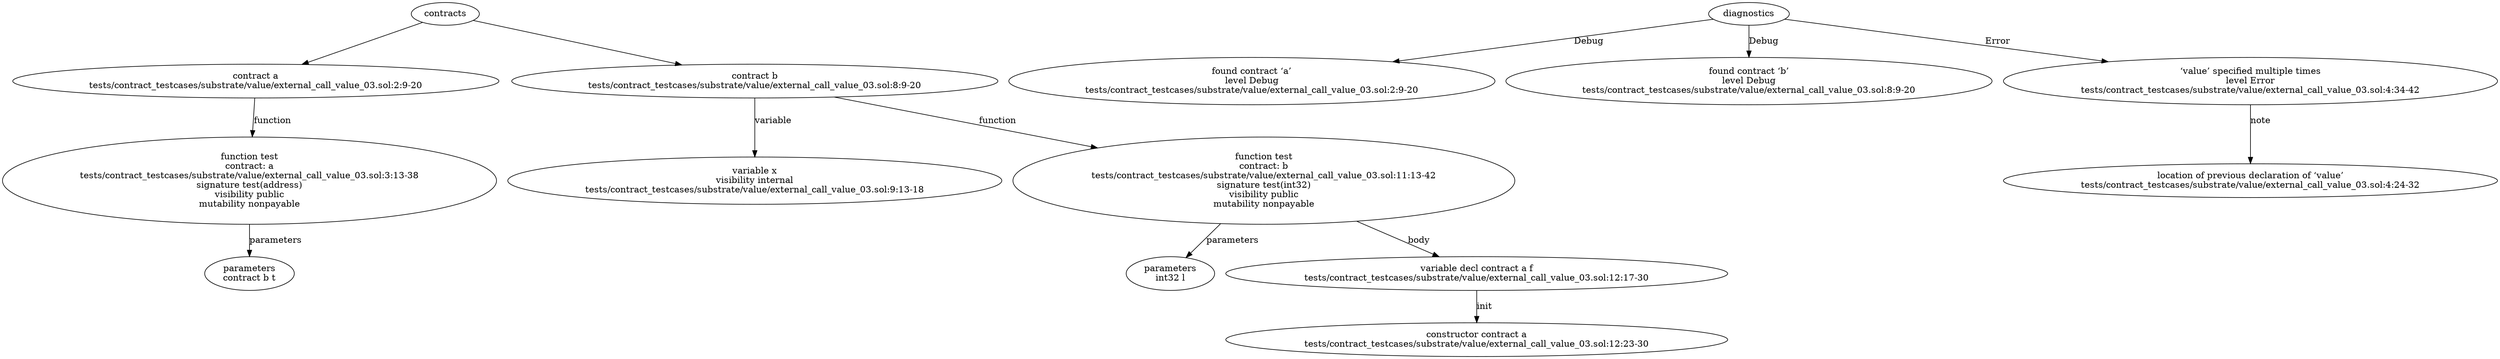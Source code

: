 strict digraph "tests/contract_testcases/substrate/value/external_call_value_03.sol" {
	contract [label="contract a\ntests/contract_testcases/substrate/value/external_call_value_03.sol:2:9-20"]
	test [label="function test\ncontract: a\ntests/contract_testcases/substrate/value/external_call_value_03.sol:3:13-38\nsignature test(address)\nvisibility public\nmutability nonpayable"]
	parameters [label="parameters\ncontract b t"]
	contract_4 [label="contract b\ntests/contract_testcases/substrate/value/external_call_value_03.sol:8:9-20"]
	var [label="variable x\nvisibility internal\ntests/contract_testcases/substrate/value/external_call_value_03.sol:9:13-18"]
	test_6 [label="function test\ncontract: b\ntests/contract_testcases/substrate/value/external_call_value_03.sol:11:13-42\nsignature test(int32)\nvisibility public\nmutability nonpayable"]
	parameters_7 [label="parameters\nint32 l"]
	var_decl [label="variable decl contract a f\ntests/contract_testcases/substrate/value/external_call_value_03.sol:12:17-30"]
	constructor [label="constructor contract a\ntests/contract_testcases/substrate/value/external_call_value_03.sol:12:23-30"]
	diagnostic [label="found contract ‘a’\nlevel Debug\ntests/contract_testcases/substrate/value/external_call_value_03.sol:2:9-20"]
	diagnostic_12 [label="found contract ‘b’\nlevel Debug\ntests/contract_testcases/substrate/value/external_call_value_03.sol:8:9-20"]
	diagnostic_13 [label="‘value’ specified multiple times\nlevel Error\ntests/contract_testcases/substrate/value/external_call_value_03.sol:4:34-42"]
	note [label="location of previous declaration of ‘value’\ntests/contract_testcases/substrate/value/external_call_value_03.sol:4:24-32"]
	contracts -> contract
	contract -> test [label="function"]
	test -> parameters [label="parameters"]
	contracts -> contract_4
	contract_4 -> var [label="variable"]
	contract_4 -> test_6 [label="function"]
	test_6 -> parameters_7 [label="parameters"]
	test_6 -> var_decl [label="body"]
	var_decl -> constructor [label="init"]
	diagnostics -> diagnostic [label="Debug"]
	diagnostics -> diagnostic_12 [label="Debug"]
	diagnostics -> diagnostic_13 [label="Error"]
	diagnostic_13 -> note [label="note"]
}
